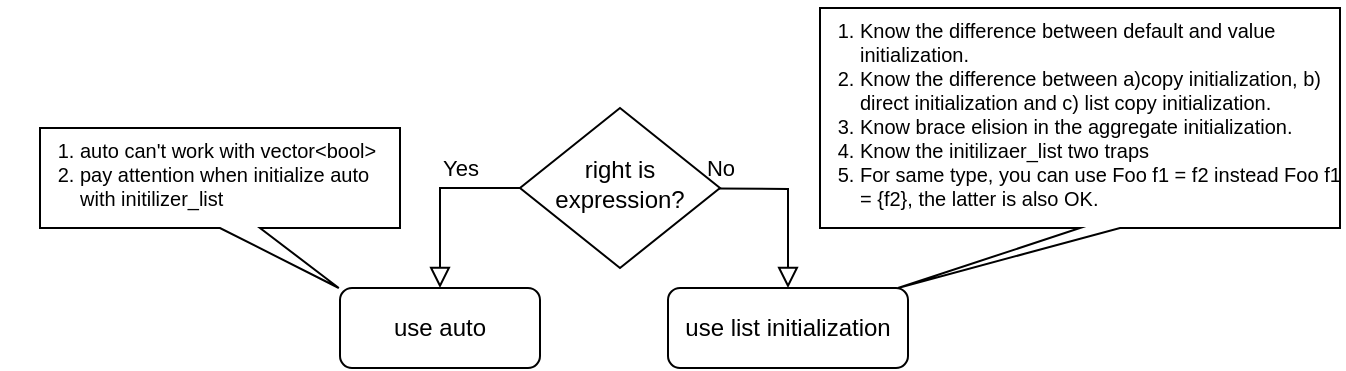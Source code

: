 <mxfile version="20.8.20" type="device"><diagram id="C5RBs43oDa-KdzZeNtuy" name="Page-1"><mxGraphModel dx="1407" dy="531" grid="1" gridSize="10" guides="1" tooltips="1" connect="1" arrows="1" fold="1" page="1" pageScale="1" pageWidth="827" pageHeight="1169" math="0" shadow="0"><root><mxCell id="WIyWlLk6GJQsqaUBKTNV-0"/><mxCell id="WIyWlLk6GJQsqaUBKTNV-1" parent="WIyWlLk6GJQsqaUBKTNV-0"/><mxCell id="WIyWlLk6GJQsqaUBKTNV-4" value="Yes" style="rounded=0;html=1;jettySize=auto;orthogonalLoop=1;fontSize=11;endArrow=block;endFill=0;endSize=8;strokeWidth=1;shadow=0;labelBackgroundColor=none;edgeStyle=orthogonalEdgeStyle;entryX=0.5;entryY=0;entryDx=0;entryDy=0;exitX=0;exitY=0.5;exitDx=0;exitDy=0;" parent="WIyWlLk6GJQsqaUBKTNV-1" source="WIyWlLk6GJQsqaUBKTNV-6" target="wKqpPS6mgXxZezvIfynw-0" edge="1"><mxGeometry x="-0.333" y="-10" relative="1" as="geometry"><mxPoint as="offset"/></mxGeometry></mxCell><mxCell id="WIyWlLk6GJQsqaUBKTNV-5" value="No" style="edgeStyle=orthogonalEdgeStyle;rounded=0;html=1;jettySize=auto;orthogonalLoop=1;fontSize=11;endArrow=block;endFill=0;endSize=8;strokeWidth=1;shadow=0;labelBackgroundColor=none;" parent="WIyWlLk6GJQsqaUBKTNV-1" target="WIyWlLk6GJQsqaUBKTNV-7" edge="1"><mxGeometry x="-0.254" y="10" relative="1" as="geometry"><mxPoint as="offset"/><mxPoint x="370" y="200.0" as="sourcePoint"/></mxGeometry></mxCell><mxCell id="WIyWlLk6GJQsqaUBKTNV-6" value="right is expression?" style="rhombus;whiteSpace=wrap;html=1;shadow=0;fontFamily=Helvetica;fontSize=12;align=center;strokeWidth=1;spacing=6;spacingTop=-4;" parent="WIyWlLk6GJQsqaUBKTNV-1" vertex="1"><mxGeometry x="320" y="160" width="100" height="80" as="geometry"/></mxCell><mxCell id="WIyWlLk6GJQsqaUBKTNV-7" value="use list initialization" style="rounded=1;whiteSpace=wrap;html=1;fontSize=12;glass=0;strokeWidth=1;shadow=0;" parent="WIyWlLk6GJQsqaUBKTNV-1" vertex="1"><mxGeometry x="394" y="250" width="120" height="40" as="geometry"/></mxCell><mxCell id="wKqpPS6mgXxZezvIfynw-0" value="use auto" style="rounded=1;whiteSpace=wrap;html=1;fontSize=12;glass=0;strokeWidth=1;shadow=0;" vertex="1" parent="WIyWlLk6GJQsqaUBKTNV-1"><mxGeometry x="230" y="250" width="100" height="40" as="geometry"/></mxCell><mxCell id="wKqpPS6mgXxZezvIfynw-9" value="&lt;p style=&quot;border-color: var(--border-color); margin: 10px 0px 0px 10px; line-height: 110%; font-size: 10px;&quot;&gt;&lt;/p&gt;&lt;ol&gt;&lt;li style=&quot;&quot;&gt;&lt;font style=&quot;border-color: var(--border-color); font-size: 10px;&quot;&gt;Know the difference between default and value initialization.&amp;nbsp;&lt;/font&gt;&lt;/li&gt;&lt;li style=&quot;&quot;&gt;&lt;font style=&quot;border-color: var(--border-color); font-size: 10px;&quot;&gt;Know the difference between a)copy initialization, b) direct initialization and c) list copy initialization.&amp;nbsp;&lt;/font&gt;&lt;/li&gt;&lt;li style=&quot;&quot;&gt;Know brace elision in the aggregate initialization.&lt;/li&gt;&lt;li style=&quot;&quot;&gt;Know the&amp;nbsp;initilizaer_list two traps&lt;/li&gt;&lt;li style=&quot;&quot;&gt;For same type, you can use Foo f1 = f2 instead Foo f1 = {f2}, the latter is also OK.&amp;nbsp; &amp;nbsp;&lt;/li&gt;&lt;/ol&gt;&lt;p&gt;&lt;/p&gt;" style="shape=callout;whiteSpace=wrap;html=1;perimeter=calloutPerimeter;fontSize=10;align=left;verticalAlign=top;spacing=0;position2=0.15;labelPosition=center;verticalLabelPosition=middle;spacingLeft=-20;spacingTop=-9;" vertex="1" parent="WIyWlLk6GJQsqaUBKTNV-1"><mxGeometry x="470" y="110" width="260" height="140" as="geometry"/></mxCell><mxCell id="wKqpPS6mgXxZezvIfynw-10" value="&lt;p style=&quot;border-color: var(--border-color); margin: 10px 0px 0px 10px; line-height: 110%; font-size: 10px;&quot;&gt;&lt;/p&gt;&lt;ol&gt;&lt;li style=&quot;&quot;&gt;&lt;font style=&quot;border-color: var(--border-color);&quot;&gt;auto can't work with vector&amp;lt;bool&amp;gt;&lt;/font&gt;&lt;/li&gt;&lt;li style=&quot;&quot;&gt;&lt;font style=&quot;border-color: var(--border-color);&quot;&gt;pay attention when initialize auto with&amp;nbsp;initilizer_list&lt;/font&gt;&lt;br&gt;&lt;/li&gt;&lt;/ol&gt;&lt;p&gt;&lt;/p&gt;" style="shape=callout;whiteSpace=wrap;html=1;perimeter=calloutPerimeter;fontSize=10;align=left;verticalAlign=top;spacing=0;position2=0.83;labelPosition=center;verticalLabelPosition=middle;spacingLeft=-20;spacingTop=-9;" vertex="1" parent="WIyWlLk6GJQsqaUBKTNV-1"><mxGeometry x="80" y="170" width="180" height="80" as="geometry"/></mxCell></root></mxGraphModel></diagram></mxfile>